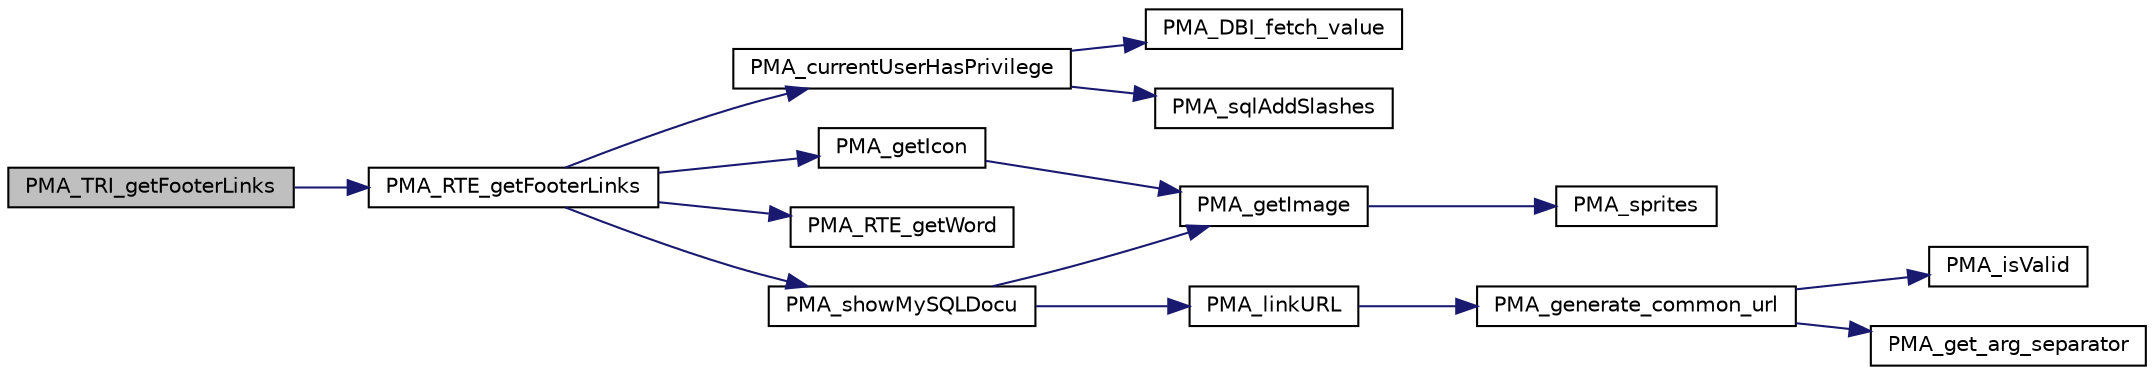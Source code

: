 digraph G
{
  edge [fontname="Helvetica",fontsize="10",labelfontname="Helvetica",labelfontsize="10"];
  node [fontname="Helvetica",fontsize="10",shape=record];
  rankdir="LR";
  Node1 [label="PMA_TRI_getFooterLinks",height=0.2,width=0.4,color="black", fillcolor="grey75", style="filled" fontcolor="black"];
  Node1 -> Node2 [color="midnightblue",fontsize="10",style="solid",fontname="Helvetica"];
  Node2 [label="PMA_RTE_getFooterLinks",height=0.2,width=0.4,color="black", fillcolor="white", style="filled",URL="$rte__footer_8lib_8php.html#a6ce43d4ca9f611cf5311f52db4d820ca",tooltip="Creates a fieldset for adding a new item, if the user has the privileges."];
  Node2 -> Node3 [color="midnightblue",fontsize="10",style="solid",fontname="Helvetica"];
  Node3 [label="PMA_currentUserHasPrivilege",height=0.2,width=0.4,color="black", fillcolor="white", style="filled",URL="$common_8lib_8php.html#adb439e4cf115f57d100f152270bbbd6c",tooltip="Checks if the current user has a specific privilege and returns true if the user indeed has that priv..."];
  Node3 -> Node4 [color="midnightblue",fontsize="10",style="solid",fontname="Helvetica"];
  Node4 [label="PMA_DBI_fetch_value",height=0.2,width=0.4,color="black", fillcolor="white", style="filled",URL="$database__interface_8lib_8php.html#a772f12a953dd2908745bb16a8fa7b63a",tooltip="returns a single value from the given result or query, if the query or the result has more than one r..."];
  Node3 -> Node5 [color="midnightblue",fontsize="10",style="solid",fontname="Helvetica"];
  Node5 [label="PMA_sqlAddSlashes",height=0.2,width=0.4,color="black", fillcolor="white", style="filled",URL="$common_8lib_8php.html#a799062f79f401d1f20735d292d008eaf",tooltip="Add slashes before &quot;&#39;&quot; and &quot;\&quot; characters so a value containing them can be used in a sql comparison..."];
  Node2 -> Node6 [color="midnightblue",fontsize="10",style="solid",fontname="Helvetica"];
  Node6 [label="PMA_getIcon",height=0.2,width=0.4,color="black", fillcolor="white", style="filled",URL="$common_8lib_8php.html#a73905c5a8a80014a8d299d0c74176316",tooltip="Returns an HTML IMG tag for a particular icon from a theme, which may be an actual file or an icon fr..."];
  Node6 -> Node7 [color="midnightblue",fontsize="10",style="solid",fontname="Helvetica"];
  Node7 [label="PMA_getImage",height=0.2,width=0.4,color="black", fillcolor="white", style="filled",URL="$common_8lib_8php.html#a54fdec9763bf305a5082d23a5d7d5957",tooltip="Returns an HTML IMG tag for a particular image from a theme, which may be an actual file or an icon f..."];
  Node7 -> Node8 [color="midnightblue",fontsize="10",style="solid",fontname="Helvetica"];
  Node8 [label="PMA_sprites",height=0.2,width=0.4,color="black", fillcolor="white", style="filled",URL="$original_2sprites_8lib_8php.html#adb1d24853efb54486657e2e22bd9755e"];
  Node2 -> Node9 [color="midnightblue",fontsize="10",style="solid",fontname="Helvetica"];
  Node9 [label="PMA_RTE_getWord",height=0.2,width=0.4,color="black", fillcolor="white", style="filled",URL="$rte__words_8lib_8php.html#ab6a2a32b9f96511f5c43c92b80575f67",tooltip="This function is used to retreive some language strings that are used in functionalities that are com..."];
  Node2 -> Node10 [color="midnightblue",fontsize="10",style="solid",fontname="Helvetica"];
  Node10 [label="PMA_showMySQLDocu",height=0.2,width=0.4,color="black", fillcolor="white", style="filled",URL="$common_8lib_8php.html#a5b2c38942cb8fe55e02ba17d0bef9f15",tooltip="Displays a link to the official MySQL documentation."];
  Node10 -> Node11 [color="midnightblue",fontsize="10",style="solid",fontname="Helvetica"];
  Node11 [label="PMA_linkURL",height=0.2,width=0.4,color="black", fillcolor="white", style="filled",URL="$core_8lib_8php.html#a9bbc563e958307413cd9a83f70ff2590",tooltip="Returns link to (possibly) external site using defined redirector."];
  Node11 -> Node12 [color="midnightblue",fontsize="10",style="solid",fontname="Helvetica"];
  Node12 [label="PMA_generate_common_url",height=0.2,width=0.4,color="black", fillcolor="white", style="filled",URL="$url__generating_8lib_8php.html#ad5c0cfef7cb600a158a1ef5fa321a094",tooltip="Generates text with URL parameters."];
  Node12 -> Node13 [color="midnightblue",fontsize="10",style="solid",fontname="Helvetica"];
  Node13 [label="PMA_isValid",height=0.2,width=0.4,color="black", fillcolor="white", style="filled",URL="$core_8lib_8php.html#a1b8fd01cdfbdfaac35e692fcdaaad700",tooltip="checks given $var against $type or $compare"];
  Node12 -> Node14 [color="midnightblue",fontsize="10",style="solid",fontname="Helvetica"];
  Node14 [label="PMA_get_arg_separator",height=0.2,width=0.4,color="black", fillcolor="white", style="filled",URL="$url__generating_8lib_8php.html#a4ba0b6653c22a19615683ab743c1b4e1",tooltip="Returns url separator."];
  Node10 -> Node7 [color="midnightblue",fontsize="10",style="solid",fontname="Helvetica"];
}

